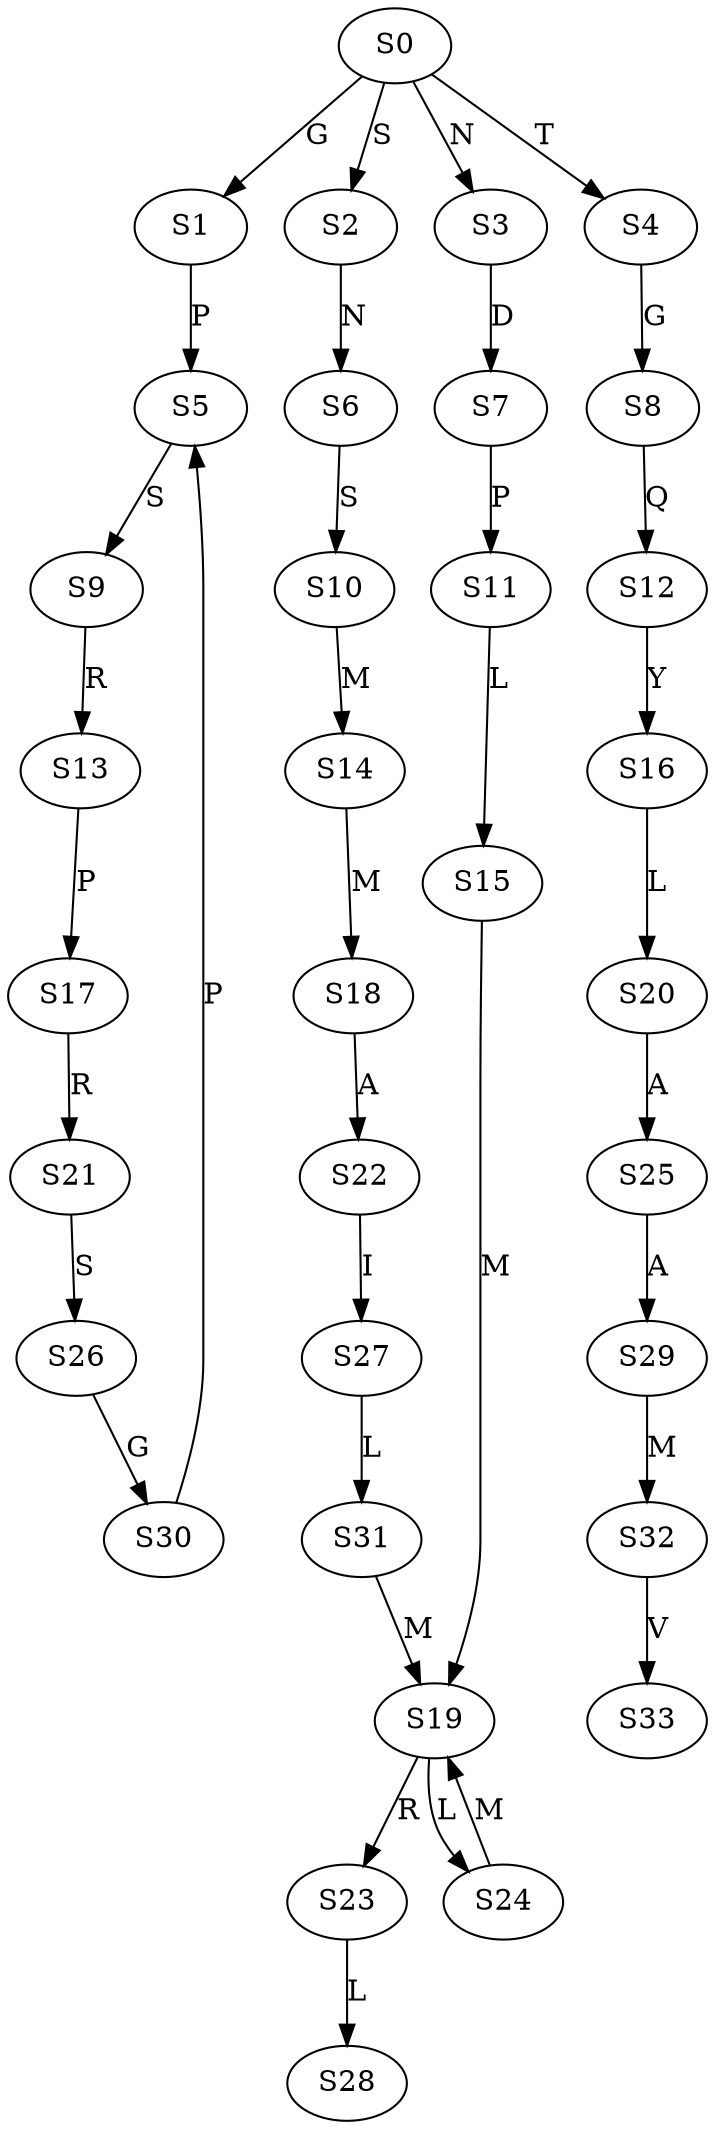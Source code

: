 strict digraph  {
	S0 -> S1 [ label = G ];
	S0 -> S2 [ label = S ];
	S0 -> S3 [ label = N ];
	S0 -> S4 [ label = T ];
	S1 -> S5 [ label = P ];
	S2 -> S6 [ label = N ];
	S3 -> S7 [ label = D ];
	S4 -> S8 [ label = G ];
	S5 -> S9 [ label = S ];
	S6 -> S10 [ label = S ];
	S7 -> S11 [ label = P ];
	S8 -> S12 [ label = Q ];
	S9 -> S13 [ label = R ];
	S10 -> S14 [ label = M ];
	S11 -> S15 [ label = L ];
	S12 -> S16 [ label = Y ];
	S13 -> S17 [ label = P ];
	S14 -> S18 [ label = M ];
	S15 -> S19 [ label = M ];
	S16 -> S20 [ label = L ];
	S17 -> S21 [ label = R ];
	S18 -> S22 [ label = A ];
	S19 -> S23 [ label = R ];
	S19 -> S24 [ label = L ];
	S20 -> S25 [ label = A ];
	S21 -> S26 [ label = S ];
	S22 -> S27 [ label = I ];
	S23 -> S28 [ label = L ];
	S24 -> S19 [ label = M ];
	S25 -> S29 [ label = A ];
	S26 -> S30 [ label = G ];
	S27 -> S31 [ label = L ];
	S29 -> S32 [ label = M ];
	S30 -> S5 [ label = P ];
	S31 -> S19 [ label = M ];
	S32 -> S33 [ label = V ];
}
